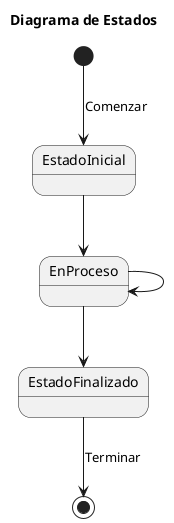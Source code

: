 @startuml
title Diagrama de Estados

[*] --> EstadoInicial: Comenzar
EstadoInicial --> EnProceso
EnProceso --> EnProceso
EnProceso --> EstadoFinalizado
EstadoFinalizado --> [*]: Terminar
@enduml
